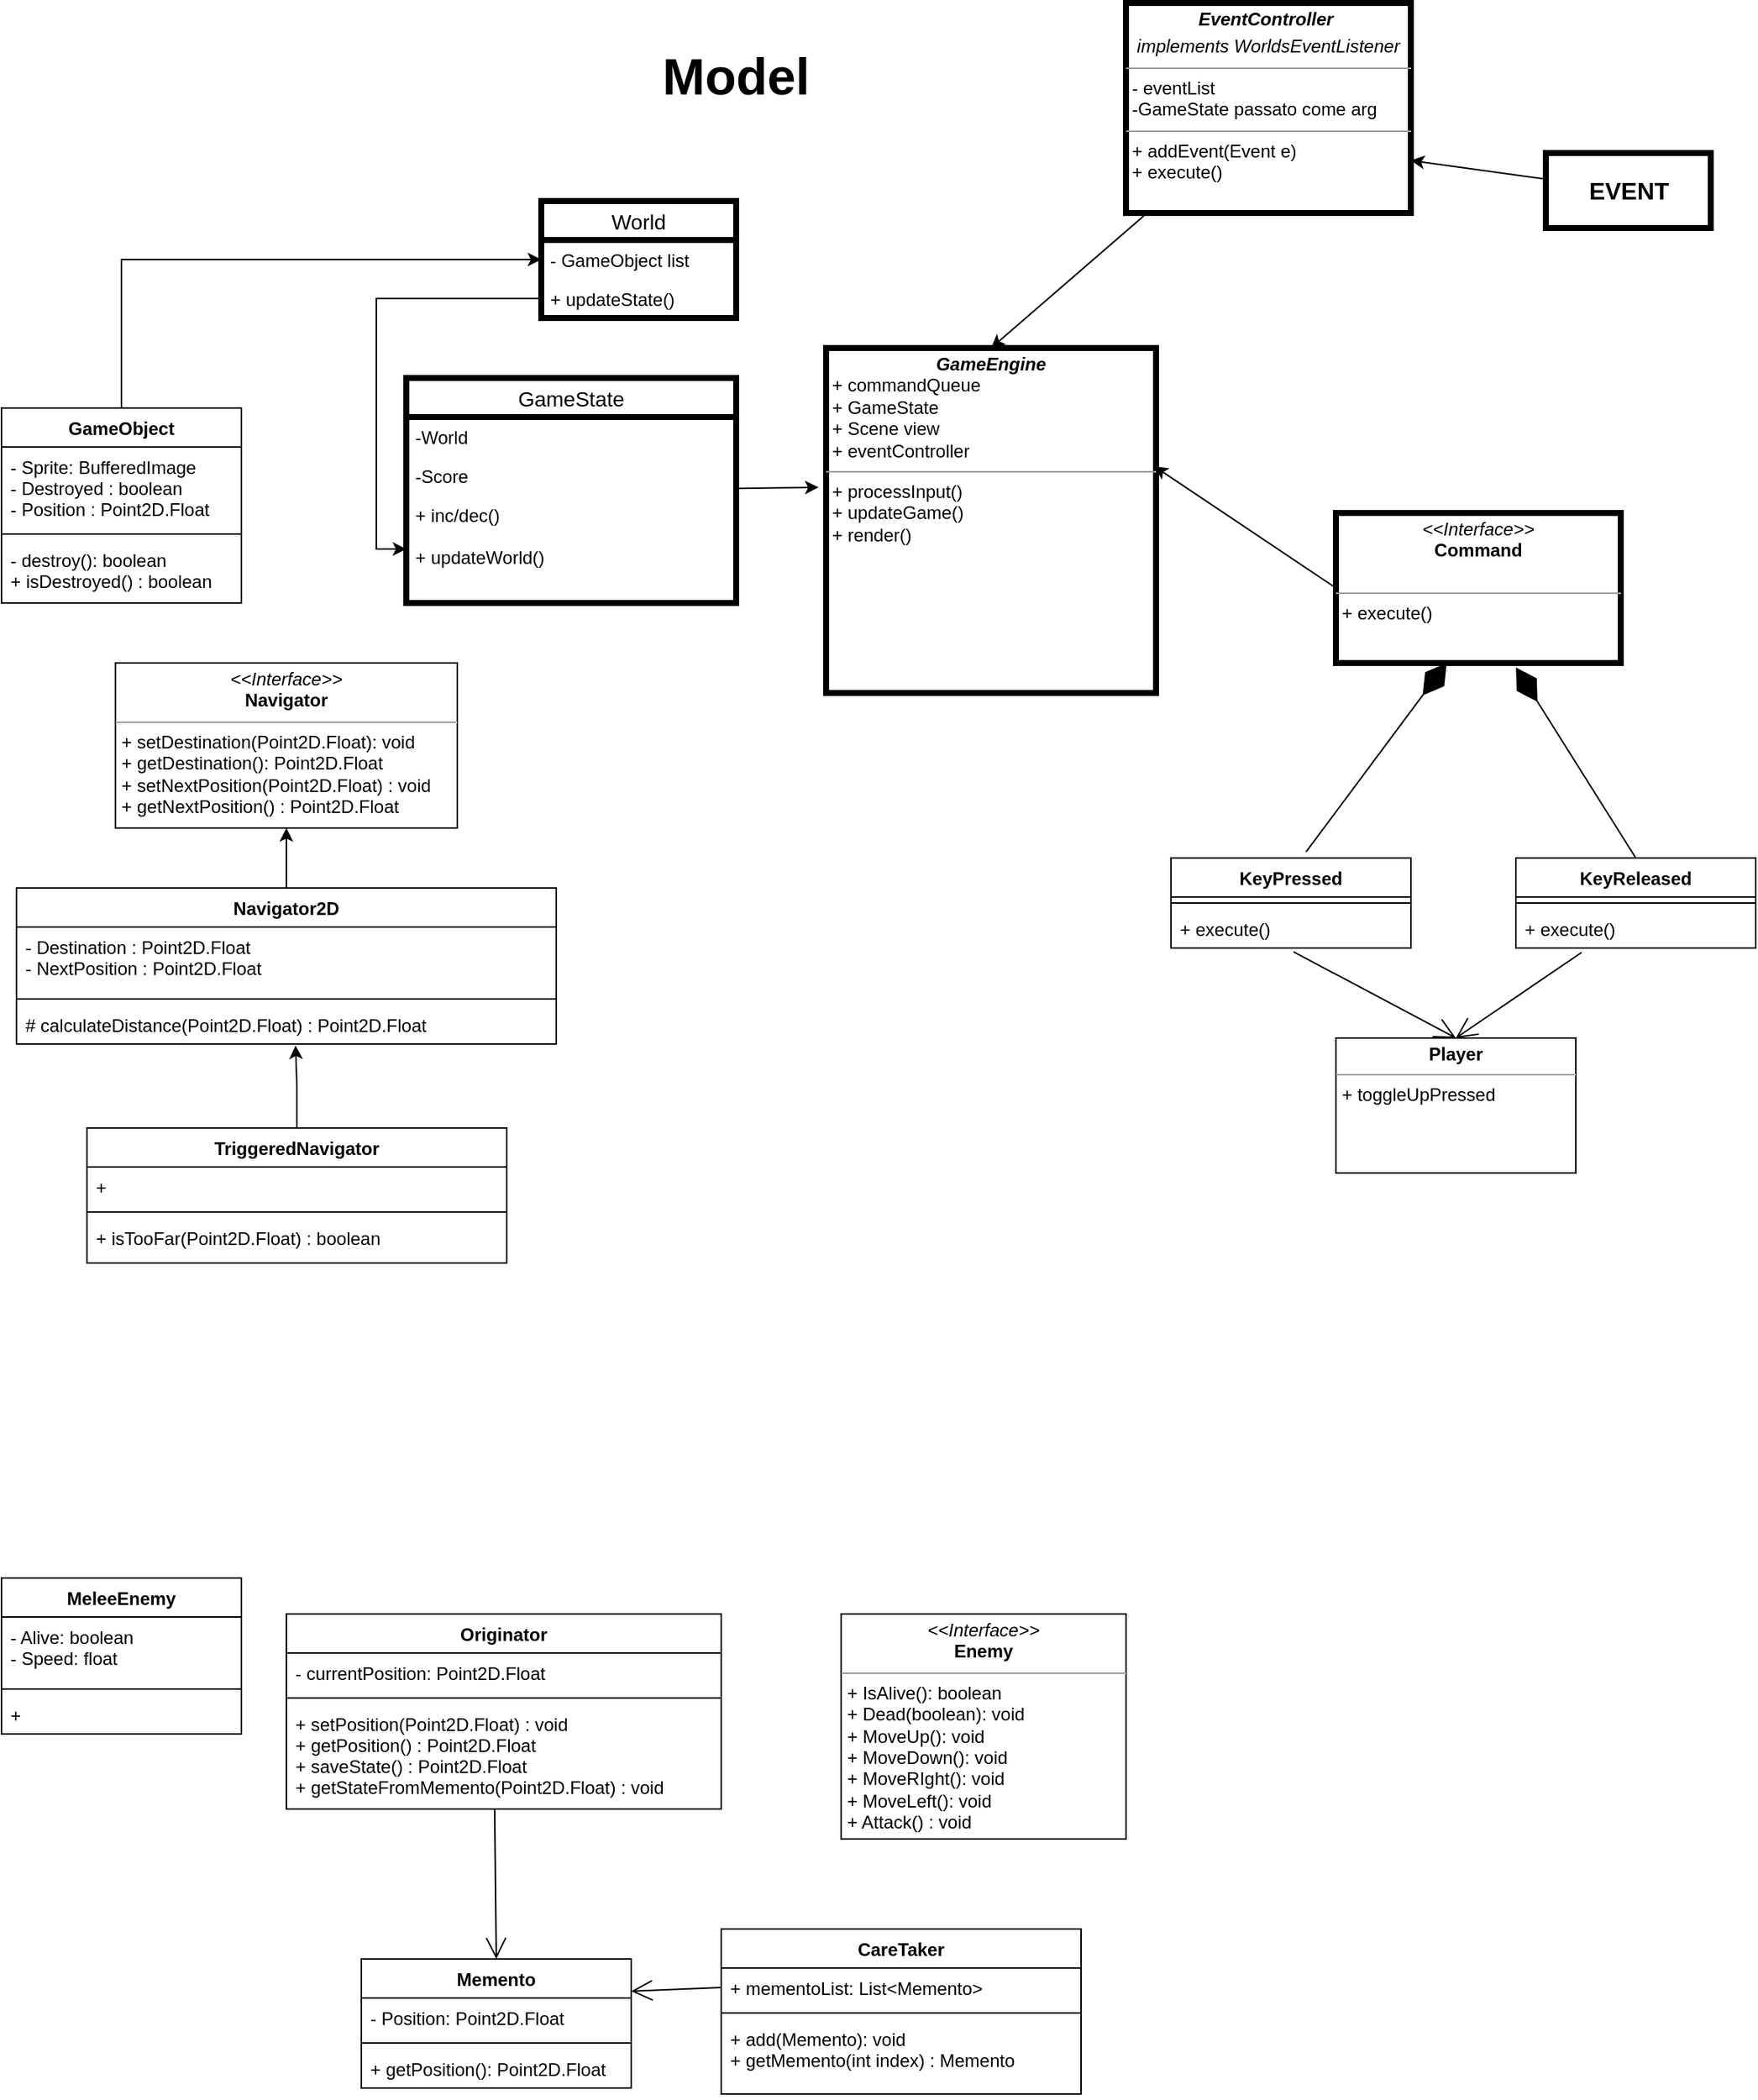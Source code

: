 <mxfile version="14.4.3" type="device"><diagram id="urXxAbXNCbR4cGVfg7oY" name="Page-1"><mxGraphModel dx="1935" dy="510" grid="1" gridSize="10" guides="1" tooltips="1" connect="1" arrows="1" fold="1" page="1" pageScale="1" pageWidth="827" pageHeight="1169" math="0" shadow="0"><root><mxCell id="0"/><mxCell id="1" parent="0"/><mxCell id="TSI4zpTr8US7YLuVZ_CI-4" value="Model" style="text;align=center;fontStyle=1;verticalAlign=middle;spacingLeft=3;spacingRight=3;strokeColor=none;rotatable=0;points=[[0,0.5],[1,0.5]];portConstraint=eastwest;strokeWidth=4;fontSize=34;" parent="1" vertex="1"><mxGeometry x="-340" y="50" width="160" height="50" as="geometry"/></mxCell><mxCell id="TSI4zpTr8US7YLuVZ_CI-17" style="edgeStyle=orthogonalEdgeStyle;rounded=0;orthogonalLoop=1;jettySize=auto;html=1;exitX=0.5;exitY=0;exitDx=0;exitDy=0;fontSize=14;" parent="1" source="DXashURKd3uFceGSvUYS-1" target="TSI4zpTr8US7YLuVZ_CI-13" edge="1"><mxGeometry relative="1" as="geometry"><mxPoint x="-420" y="170" as="targetPoint"/><mxPoint x="-537.5" y="240" as="sourcePoint"/></mxGeometry></mxCell><mxCell id="TSI4zpTr8US7YLuVZ_CI-12" value="World" style="swimlane;fontStyle=0;childLayout=stackLayout;horizontal=1;startSize=26;fillColor=none;horizontalStack=0;resizeParent=1;resizeParentMax=0;resizeLast=0;collapsible=1;marginBottom=0;strokeWidth=4;fontSize=14;" parent="1" vertex="1"><mxGeometry x="-390" y="162" width="130" height="78" as="geometry"/></mxCell><mxCell id="TSI4zpTr8US7YLuVZ_CI-13" value="- GameObject list" style="text;strokeColor=none;fillColor=none;align=left;verticalAlign=top;spacingLeft=4;spacingRight=4;overflow=hidden;rotatable=0;points=[[0,0.5],[1,0.5]];portConstraint=eastwest;" parent="TSI4zpTr8US7YLuVZ_CI-12" vertex="1"><mxGeometry y="26" width="130" height="26" as="geometry"/></mxCell><mxCell id="TSI4zpTr8US7YLuVZ_CI-14" value="+ updateState()" style="text;strokeColor=none;fillColor=none;align=left;verticalAlign=top;spacingLeft=4;spacingRight=4;overflow=hidden;rotatable=0;points=[[0,0.5],[1,0.5]];portConstraint=eastwest;" parent="TSI4zpTr8US7YLuVZ_CI-12" vertex="1"><mxGeometry y="52" width="130" height="26" as="geometry"/></mxCell><mxCell id="TSI4zpTr8US7YLuVZ_CI-22" value="GameState" style="swimlane;fontStyle=0;childLayout=stackLayout;horizontal=1;startSize=26;fillColor=none;horizontalStack=0;resizeParent=1;resizeParentMax=0;resizeLast=0;collapsible=1;marginBottom=0;strokeWidth=4;fontSize=14;" parent="1" vertex="1"><mxGeometry x="-480" y="280" width="220" height="150" as="geometry"/></mxCell><mxCell id="TSI4zpTr8US7YLuVZ_CI-23" value="-World" style="text;strokeColor=none;fillColor=none;align=left;verticalAlign=top;spacingLeft=4;spacingRight=4;overflow=hidden;rotatable=0;points=[[0,0.5],[1,0.5]];portConstraint=eastwest;" parent="TSI4zpTr8US7YLuVZ_CI-22" vertex="1"><mxGeometry y="26" width="220" height="26" as="geometry"/></mxCell><mxCell id="TSI4zpTr8US7YLuVZ_CI-24" value="-Score" style="text;strokeColor=none;fillColor=none;align=left;verticalAlign=top;spacingLeft=4;spacingRight=4;overflow=hidden;rotatable=0;points=[[0,0.5],[1,0.5]];portConstraint=eastwest;" parent="TSI4zpTr8US7YLuVZ_CI-22" vertex="1"><mxGeometry y="52" width="220" height="26" as="geometry"/></mxCell><mxCell id="TSI4zpTr8US7YLuVZ_CI-25" value="+ inc/dec()&#10;&#10;+ updateWorld()" style="text;strokeColor=none;fillColor=none;align=left;verticalAlign=top;spacingLeft=4;spacingRight=4;overflow=hidden;rotatable=0;points=[[0,0.5],[1,0.5]];portConstraint=eastwest;" parent="TSI4zpTr8US7YLuVZ_CI-22" vertex="1"><mxGeometry y="78" width="220" height="72" as="geometry"/></mxCell><mxCell id="TSI4zpTr8US7YLuVZ_CI-32" style="edgeStyle=orthogonalEdgeStyle;rounded=0;orthogonalLoop=1;jettySize=auto;html=1;entryX=0;entryY=0.5;entryDx=0;entryDy=0;fontSize=14;" parent="1" source="TSI4zpTr8US7YLuVZ_CI-14" target="TSI4zpTr8US7YLuVZ_CI-25" edge="1"><mxGeometry relative="1" as="geometry"/></mxCell><mxCell id="TSI4zpTr8US7YLuVZ_CI-39" value="&lt;p style=&quot;margin: 0px ; margin-top: 4px ; text-align: center&quot;&gt;&lt;i&gt;&lt;b&gt;GameEngine&lt;/b&gt;&lt;/i&gt;&lt;br&gt;&lt;/p&gt;&lt;p style=&quot;margin: 0px ; margin-left: 4px&quot;&gt;+ commandQueue&lt;/p&gt;&lt;p style=&quot;margin: 0px ; margin-left: 4px&quot;&gt;+ GameState&lt;/p&gt;&lt;p style=&quot;margin: 0px ; margin-left: 4px&quot;&gt;+ Scene view&lt;/p&gt;&lt;p style=&quot;margin: 0px ; margin-left: 4px&quot;&gt;+ eventController&lt;/p&gt;&lt;hr size=&quot;1&quot;&gt;&lt;p style=&quot;margin: 0px ; margin-left: 4px&quot;&gt;+ processInput()&lt;br&gt;+ updateGame()&lt;/p&gt;&lt;p style=&quot;margin: 0px ; margin-left: 4px&quot;&gt;+ render()&lt;/p&gt;" style="verticalAlign=top;align=left;overflow=fill;fontSize=12;fontFamily=Helvetica;html=1;strokeWidth=4;" parent="1" vertex="1"><mxGeometry x="-200" y="260" width="220" height="230" as="geometry"/></mxCell><mxCell id="TSI4zpTr8US7YLuVZ_CI-40" value="&lt;p style=&quot;margin: 0px ; margin-top: 4px ; text-align: center&quot;&gt;&lt;i&gt;&amp;lt;&amp;lt;Interface&amp;gt;&amp;gt;&lt;/i&gt;&lt;br&gt;&lt;b&gt;Command&lt;/b&gt;&lt;/p&gt;&lt;p style=&quot;margin: 0px ; margin-left: 4px&quot;&gt;&lt;br&gt;&lt;/p&gt;&lt;hr size=&quot;1&quot;&gt;&lt;p style=&quot;margin: 0px ; margin-left: 4px&quot;&gt;+ execute()&lt;/p&gt;" style="verticalAlign=top;align=left;overflow=fill;fontSize=12;fontFamily=Helvetica;html=1;strokeWidth=4;" parent="1" vertex="1"><mxGeometry x="140" y="370" width="190" height="100" as="geometry"/></mxCell><mxCell id="TSI4zpTr8US7YLuVZ_CI-41" value="" style="endArrow=classic;html=1;fontSize=14;entryX=0.995;entryY=0.343;entryDx=0;entryDy=0;entryPerimeter=0;" parent="1" target="TSI4zpTr8US7YLuVZ_CI-39" edge="1"><mxGeometry width="50" height="50" relative="1" as="geometry"><mxPoint x="140" y="420" as="sourcePoint"/><mxPoint x="-80" y="310" as="targetPoint"/></mxGeometry></mxCell><mxCell id="TSI4zpTr8US7YLuVZ_CI-42" value="" style="endArrow=classic;html=1;fontSize=14;entryX=-0.023;entryY=0.404;entryDx=0;entryDy=0;entryPerimeter=0;" parent="1" source="TSI4zpTr8US7YLuVZ_CI-22" target="TSI4zpTr8US7YLuVZ_CI-39" edge="1"><mxGeometry width="50" height="50" relative="1" as="geometry"><mxPoint x="-210" y="380" as="sourcePoint"/><mxPoint x="-160" y="330" as="targetPoint"/></mxGeometry></mxCell><mxCell id="TSI4zpTr8US7YLuVZ_CI-43" style="edgeStyle=orthogonalEdgeStyle;rounded=0;orthogonalLoop=1;jettySize=auto;html=1;exitX=0.5;exitY=1;exitDx=0;exitDy=0;fontSize=14;" parent="1" source="TSI4zpTr8US7YLuVZ_CI-39" target="TSI4zpTr8US7YLuVZ_CI-39" edge="1"><mxGeometry relative="1" as="geometry"/></mxCell><mxCell id="SkAIFDQF4oIbRnaU9F2_-1" value="&lt;p style=&quot;margin: 0px ; margin-top: 4px ; text-align: center&quot;&gt;&lt;i&gt;&lt;b&gt;EventController&amp;nbsp;&lt;/b&gt;&lt;/i&gt;&lt;/p&gt;&lt;p style=&quot;margin: 0px ; margin-top: 4px ; text-align: center&quot;&gt;&lt;i&gt;implements WorldsEventListener&lt;/i&gt;&lt;/p&gt;&lt;hr size=&quot;1&quot;&gt;&lt;p style=&quot;margin: 0px ; margin-left: 4px&quot;&gt;- eventList&lt;br&gt;&lt;/p&gt;&lt;p style=&quot;margin: 0px ; margin-left: 4px&quot;&gt;-GameState passato come arg&lt;/p&gt;&lt;hr size=&quot;1&quot;&gt;&lt;p style=&quot;margin: 0px ; margin-left: 4px&quot;&gt;+ addEvent(Event e)&lt;/p&gt;&lt;p style=&quot;margin: 0px ; margin-left: 4px&quot;&gt;+ execute()&lt;/p&gt;" style="verticalAlign=top;align=left;overflow=fill;fontSize=12;fontFamily=Helvetica;html=1;strokeWidth=4;" parent="1" vertex="1"><mxGeometry y="30" width="190" height="140" as="geometry"/></mxCell><mxCell id="SkAIFDQF4oIbRnaU9F2_-4" value="" style="endArrow=classic;html=1;fontSize=14;entryX=0.5;entryY=0;entryDx=0;entryDy=0;" parent="1" source="SkAIFDQF4oIbRnaU9F2_-1" target="TSI4zpTr8US7YLuVZ_CI-39" edge="1"><mxGeometry width="50" height="50" relative="1" as="geometry"><mxPoint x="-18.9" y="231.11" as="sourcePoint"/><mxPoint x="-100.0" y="150.0" as="targetPoint"/></mxGeometry></mxCell><mxCell id="SkAIFDQF4oIbRnaU9F2_-5" value="EVENT" style="html=1;strokeWidth=4;fontSize=16;fontStyle=1" parent="1" vertex="1"><mxGeometry x="280" y="130" width="110" height="50" as="geometry"/></mxCell><mxCell id="SkAIFDQF4oIbRnaU9F2_-6" value="" style="endArrow=classic;html=1;fontSize=14;entryX=1;entryY=0.75;entryDx=0;entryDy=0;" parent="1" source="SkAIFDQF4oIbRnaU9F2_-5" target="SkAIFDQF4oIbRnaU9F2_-1" edge="1"><mxGeometry width="50" height="50" relative="1" as="geometry"><mxPoint x="41.562" y="180.0" as="sourcePoint"/><mxPoint x="-40" y="270" as="targetPoint"/></mxGeometry></mxCell><mxCell id="DEwSpWN7NWcG499Knv-c-1" value="KeyPressed" style="swimlane;fontStyle=1;align=center;verticalAlign=top;childLayout=stackLayout;horizontal=1;startSize=26;horizontalStack=0;resizeParent=1;resizeParentMax=0;resizeLast=0;collapsible=1;marginBottom=0;" parent="1" vertex="1"><mxGeometry x="30" y="600" width="160" height="60" as="geometry"/></mxCell><mxCell id="DEwSpWN7NWcG499Knv-c-3" value="" style="line;strokeWidth=1;fillColor=none;align=left;verticalAlign=middle;spacingTop=-1;spacingLeft=3;spacingRight=3;rotatable=0;labelPosition=right;points=[];portConstraint=eastwest;" parent="DEwSpWN7NWcG499Knv-c-1" vertex="1"><mxGeometry y="26" width="160" height="8" as="geometry"/></mxCell><mxCell id="DEwSpWN7NWcG499Knv-c-4" value="+ execute()" style="text;strokeColor=none;fillColor=none;align=left;verticalAlign=top;spacingLeft=4;spacingRight=4;overflow=hidden;rotatable=0;points=[[0,0.5],[1,0.5]];portConstraint=eastwest;" parent="DEwSpWN7NWcG499Knv-c-1" vertex="1"><mxGeometry y="34" width="160" height="26" as="geometry"/></mxCell><mxCell id="DEwSpWN7NWcG499Knv-c-5" value="KeyReleased" style="swimlane;fontStyle=1;align=center;verticalAlign=top;childLayout=stackLayout;horizontal=1;startSize=26;horizontalStack=0;resizeParent=1;resizeParentMax=0;resizeLast=0;collapsible=1;marginBottom=0;" parent="1" vertex="1"><mxGeometry x="260" y="600" width="160" height="60" as="geometry"/></mxCell><mxCell id="DEwSpWN7NWcG499Knv-c-7" value="" style="line;strokeWidth=1;fillColor=none;align=left;verticalAlign=middle;spacingTop=-1;spacingLeft=3;spacingRight=3;rotatable=0;labelPosition=right;points=[];portConstraint=eastwest;" parent="DEwSpWN7NWcG499Knv-c-5" vertex="1"><mxGeometry y="26" width="160" height="8" as="geometry"/></mxCell><mxCell id="DEwSpWN7NWcG499Knv-c-8" value="+ execute()" style="text;strokeColor=none;fillColor=none;align=left;verticalAlign=top;spacingLeft=4;spacingRight=4;overflow=hidden;rotatable=0;points=[[0,0.5],[1,0.5]];portConstraint=eastwest;" parent="DEwSpWN7NWcG499Knv-c-5" vertex="1"><mxGeometry y="34" width="160" height="26" as="geometry"/></mxCell><mxCell id="DEwSpWN7NWcG499Knv-c-9" value="" style="endArrow=diamondThin;endFill=1;endSize=24;html=1;entryX=0.389;entryY=1;entryDx=0;entryDy=0;entryPerimeter=0;exitX=0.563;exitY=-0.067;exitDx=0;exitDy=0;exitPerimeter=0;" parent="1" source="DEwSpWN7NWcG499Knv-c-1" target="TSI4zpTr8US7YLuVZ_CI-40" edge="1"><mxGeometry width="160" relative="1" as="geometry"><mxPoint x="-30" y="580" as="sourcePoint"/><mxPoint x="130" y="580" as="targetPoint"/></mxGeometry></mxCell><mxCell id="DEwSpWN7NWcG499Knv-c-10" value="" style="endArrow=diamondThin;endFill=1;endSize=24;html=1;entryX=0.632;entryY=1.03;entryDx=0;entryDy=0;entryPerimeter=0;exitX=0.5;exitY=0;exitDx=0;exitDy=0;" parent="1" source="DEwSpWN7NWcG499Knv-c-5" target="TSI4zpTr8US7YLuVZ_CI-40" edge="1"><mxGeometry width="160" relative="1" as="geometry"><mxPoint x="330" y="590" as="sourcePoint"/><mxPoint x="130" y="580" as="targetPoint"/></mxGeometry></mxCell><mxCell id="DEwSpWN7NWcG499Knv-c-15" value="&lt;p style=&quot;margin: 0px ; margin-top: 4px ; text-align: center&quot;&gt;&lt;b&gt;Player&lt;/b&gt;&lt;/p&gt;&lt;hr size=&quot;1&quot;&gt;&lt;p style=&quot;margin: 0px ; margin-left: 4px&quot;&gt;+ toggleUpPressed&lt;/p&gt;&lt;p style=&quot;margin: 0px ; margin-left: 4px&quot;&gt;&lt;br&gt;&lt;/p&gt;" style="verticalAlign=top;align=left;overflow=fill;fontSize=12;fontFamily=Helvetica;html=1;" parent="1" vertex="1"><mxGeometry x="140" y="720" width="160" height="90" as="geometry"/></mxCell><mxCell id="DEwSpWN7NWcG499Knv-c-16" value="" style="endArrow=open;endFill=1;endSize=12;html=1;entryX=0.5;entryY=0;entryDx=0;entryDy=0;exitX=0.511;exitY=1.099;exitDx=0;exitDy=0;exitPerimeter=0;" parent="1" source="DEwSpWN7NWcG499Knv-c-4" target="DEwSpWN7NWcG499Knv-c-15" edge="1"><mxGeometry width="160" relative="1" as="geometry"><mxPoint x="-50" y="670" as="sourcePoint"/><mxPoint x="110" y="670" as="targetPoint"/></mxGeometry></mxCell><mxCell id="DEwSpWN7NWcG499Knv-c-17" value="" style="endArrow=open;endFill=1;endSize=12;html=1;exitX=0.274;exitY=1.115;exitDx=0;exitDy=0;exitPerimeter=0;entryX=0.5;entryY=0;entryDx=0;entryDy=0;" parent="1" source="DEwSpWN7NWcG499Knv-c-8" target="DEwSpWN7NWcG499Knv-c-15" edge="1"><mxGeometry width="160" relative="1" as="geometry"><mxPoint x="100" y="810" as="sourcePoint"/><mxPoint x="260" y="810" as="targetPoint"/></mxGeometry></mxCell><mxCell id="DXashURKd3uFceGSvUYS-1" value="GameObject" style="swimlane;fontStyle=1;align=center;verticalAlign=top;childLayout=stackLayout;horizontal=1;startSize=26;horizontalStack=0;resizeParent=1;resizeParentMax=0;resizeLast=0;collapsible=1;marginBottom=0;" parent="1" vertex="1"><mxGeometry x="-750" y="300" width="160" height="130" as="geometry"/></mxCell><mxCell id="DXashURKd3uFceGSvUYS-2" value="- Sprite: BufferedImage&#10;- Destroyed : boolean&#10;- Position : Point2D.Float" style="text;strokeColor=none;fillColor=none;align=left;verticalAlign=top;spacingLeft=4;spacingRight=4;overflow=hidden;rotatable=0;points=[[0,0.5],[1,0.5]];portConstraint=eastwest;" parent="DXashURKd3uFceGSvUYS-1" vertex="1"><mxGeometry y="26" width="160" height="54" as="geometry"/></mxCell><mxCell id="DXashURKd3uFceGSvUYS-3" value="" style="line;strokeWidth=1;fillColor=none;align=left;verticalAlign=middle;spacingTop=-1;spacingLeft=3;spacingRight=3;rotatable=0;labelPosition=right;points=[];portConstraint=eastwest;" parent="DXashURKd3uFceGSvUYS-1" vertex="1"><mxGeometry y="80" width="160" height="8" as="geometry"/></mxCell><mxCell id="DXashURKd3uFceGSvUYS-4" value="- destroy(): boolean&#10;+ isDestroyed() : boolean" style="text;strokeColor=none;fillColor=none;align=left;verticalAlign=top;spacingLeft=4;spacingRight=4;overflow=hidden;rotatable=0;points=[[0,0.5],[1,0.5]];portConstraint=eastwest;" parent="DXashURKd3uFceGSvUYS-1" vertex="1"><mxGeometry y="88" width="160" height="42" as="geometry"/></mxCell><mxCell id="DXashURKd3uFceGSvUYS-9" value="&lt;p style=&quot;margin: 0px ; margin-top: 4px ; text-align: center&quot;&gt;&lt;i&gt;&amp;lt;&amp;lt;Interface&amp;gt;&amp;gt;&lt;/i&gt;&lt;br&gt;&lt;b&gt;Enemy&lt;/b&gt;&lt;/p&gt;&lt;hr size=&quot;1&quot;&gt;&lt;p style=&quot;margin: 0px ; margin-left: 4px&quot;&gt;+ IsAlive(): boolean&lt;br&gt;+ Dead(boolean): void&lt;/p&gt;&lt;p style=&quot;margin: 0px ; margin-left: 4px&quot;&gt;+ MoveUp(): void&lt;/p&gt;&lt;p style=&quot;margin: 0px ; margin-left: 4px&quot;&gt;+ MoveDown(): void&lt;/p&gt;&lt;p style=&quot;margin: 0px ; margin-left: 4px&quot;&gt;+ MoveRIght(): void&lt;/p&gt;&lt;p style=&quot;margin: 0px ; margin-left: 4px&quot;&gt;+ MoveLeft(): void&lt;/p&gt;&lt;p style=&quot;margin: 0px ; margin-left: 4px&quot;&gt;+ Attack() : void&lt;/p&gt;" style="verticalAlign=top;align=left;overflow=fill;fontSize=12;fontFamily=Helvetica;html=1;" parent="1" vertex="1"><mxGeometry x="-190" y="1104" width="190" height="150" as="geometry"/></mxCell><mxCell id="DXashURKd3uFceGSvUYS-10" value="MeleeEnemy" style="swimlane;fontStyle=1;align=center;verticalAlign=top;childLayout=stackLayout;horizontal=1;startSize=26;horizontalStack=0;resizeParent=1;resizeParentMax=0;resizeLast=0;collapsible=1;marginBottom=0;" parent="1" vertex="1"><mxGeometry x="-750" y="1080" width="160" height="104" as="geometry"/></mxCell><mxCell id="DXashURKd3uFceGSvUYS-11" value="- Alive: boolean&#10;- Speed: float" style="text;strokeColor=none;fillColor=none;align=left;verticalAlign=top;spacingLeft=4;spacingRight=4;overflow=hidden;rotatable=0;points=[[0,0.5],[1,0.5]];portConstraint=eastwest;" parent="DXashURKd3uFceGSvUYS-10" vertex="1"><mxGeometry y="26" width="160" height="44" as="geometry"/></mxCell><mxCell id="DXashURKd3uFceGSvUYS-12" value="" style="line;strokeWidth=1;fillColor=none;align=left;verticalAlign=middle;spacingTop=-1;spacingLeft=3;spacingRight=3;rotatable=0;labelPosition=right;points=[];portConstraint=eastwest;" parent="DXashURKd3uFceGSvUYS-10" vertex="1"><mxGeometry y="70" width="160" height="8" as="geometry"/></mxCell><mxCell id="DXashURKd3uFceGSvUYS-13" value="+ " style="text;strokeColor=none;fillColor=none;align=left;verticalAlign=top;spacingLeft=4;spacingRight=4;overflow=hidden;rotatable=0;points=[[0,0.5],[1,0.5]];portConstraint=eastwest;" parent="DXashURKd3uFceGSvUYS-10" vertex="1"><mxGeometry y="78" width="160" height="26" as="geometry"/></mxCell><mxCell id="DXashURKd3uFceGSvUYS-14" value="Memento" style="swimlane;fontStyle=1;align=center;verticalAlign=top;childLayout=stackLayout;horizontal=1;startSize=26;horizontalStack=0;resizeParent=1;resizeParentMax=0;resizeLast=0;collapsible=1;marginBottom=0;" parent="1" vertex="1"><mxGeometry x="-510" y="1334" width="180" height="86" as="geometry"/></mxCell><mxCell id="DXashURKd3uFceGSvUYS-15" value="- Position: Point2D.Float" style="text;strokeColor=none;fillColor=none;align=left;verticalAlign=top;spacingLeft=4;spacingRight=4;overflow=hidden;rotatable=0;points=[[0,0.5],[1,0.5]];portConstraint=eastwest;" parent="DXashURKd3uFceGSvUYS-14" vertex="1"><mxGeometry y="26" width="180" height="26" as="geometry"/></mxCell><mxCell id="DXashURKd3uFceGSvUYS-16" value="" style="line;strokeWidth=1;fillColor=none;align=left;verticalAlign=middle;spacingTop=-1;spacingLeft=3;spacingRight=3;rotatable=0;labelPosition=right;points=[];portConstraint=eastwest;" parent="DXashURKd3uFceGSvUYS-14" vertex="1"><mxGeometry y="52" width="180" height="8" as="geometry"/></mxCell><mxCell id="DXashURKd3uFceGSvUYS-17" value="+ getPosition(): Point2D.Float" style="text;strokeColor=none;fillColor=none;align=left;verticalAlign=top;spacingLeft=4;spacingRight=4;overflow=hidden;rotatable=0;points=[[0,0.5],[1,0.5]];portConstraint=eastwest;" parent="DXashURKd3uFceGSvUYS-14" vertex="1"><mxGeometry y="60" width="180" height="26" as="geometry"/></mxCell><mxCell id="DXashURKd3uFceGSvUYS-18" value="Originator" style="swimlane;fontStyle=1;align=center;verticalAlign=top;childLayout=stackLayout;horizontal=1;startSize=26;horizontalStack=0;resizeParent=1;resizeParentMax=0;resizeLast=0;collapsible=1;marginBottom=0;" parent="1" vertex="1"><mxGeometry x="-560" y="1104" width="290" height="130" as="geometry"/></mxCell><mxCell id="DXashURKd3uFceGSvUYS-19" value="- currentPosition: Point2D.Float" style="text;strokeColor=none;fillColor=none;align=left;verticalAlign=top;spacingLeft=4;spacingRight=4;overflow=hidden;rotatable=0;points=[[0,0.5],[1,0.5]];portConstraint=eastwest;" parent="DXashURKd3uFceGSvUYS-18" vertex="1"><mxGeometry y="26" width="290" height="26" as="geometry"/></mxCell><mxCell id="DXashURKd3uFceGSvUYS-20" value="" style="line;strokeWidth=1;fillColor=none;align=left;verticalAlign=middle;spacingTop=-1;spacingLeft=3;spacingRight=3;rotatable=0;labelPosition=right;points=[];portConstraint=eastwest;" parent="DXashURKd3uFceGSvUYS-18" vertex="1"><mxGeometry y="52" width="290" height="8" as="geometry"/></mxCell><mxCell id="DXashURKd3uFceGSvUYS-21" value="+ setPosition(Point2D.Float) : void&#10;+ getPosition() : Point2D.Float&#10;+ saveState() : Point2D.Float&#10;+ getStateFromMemento(Point2D.Float) : void" style="text;strokeColor=none;fillColor=none;align=left;verticalAlign=top;spacingLeft=4;spacingRight=4;overflow=hidden;rotatable=0;points=[[0,0.5],[1,0.5]];portConstraint=eastwest;" parent="DXashURKd3uFceGSvUYS-18" vertex="1"><mxGeometry y="60" width="290" height="70" as="geometry"/></mxCell><mxCell id="zyxAbjBXWeTQXXjGyprz-1" value="CareTaker" style="swimlane;fontStyle=1;align=center;verticalAlign=top;childLayout=stackLayout;horizontal=1;startSize=26;horizontalStack=0;resizeParent=1;resizeParentMax=0;resizeLast=0;collapsible=1;marginBottom=0;" parent="1" vertex="1"><mxGeometry x="-270" y="1314" width="240" height="110" as="geometry"/></mxCell><mxCell id="zyxAbjBXWeTQXXjGyprz-2" value="+ mementoList: List&lt;Memento&gt;" style="text;strokeColor=none;fillColor=none;align=left;verticalAlign=top;spacingLeft=4;spacingRight=4;overflow=hidden;rotatable=0;points=[[0,0.5],[1,0.5]];portConstraint=eastwest;" parent="zyxAbjBXWeTQXXjGyprz-1" vertex="1"><mxGeometry y="26" width="240" height="26" as="geometry"/></mxCell><mxCell id="zyxAbjBXWeTQXXjGyprz-3" value="" style="line;strokeWidth=1;fillColor=none;align=left;verticalAlign=middle;spacingTop=-1;spacingLeft=3;spacingRight=3;rotatable=0;labelPosition=right;points=[];portConstraint=eastwest;" parent="zyxAbjBXWeTQXXjGyprz-1" vertex="1"><mxGeometry y="52" width="240" height="8" as="geometry"/></mxCell><mxCell id="zyxAbjBXWeTQXXjGyprz-4" value="+ add(Memento): void&#10;+ getMemento(int index) : Memento" style="text;strokeColor=none;fillColor=none;align=left;verticalAlign=top;spacingLeft=4;spacingRight=4;overflow=hidden;rotatable=0;points=[[0,0.5],[1,0.5]];portConstraint=eastwest;" parent="zyxAbjBXWeTQXXjGyprz-1" vertex="1"><mxGeometry y="60" width="240" height="50" as="geometry"/></mxCell><mxCell id="zyxAbjBXWeTQXXjGyprz-5" value="" style="endArrow=open;endFill=1;endSize=12;html=1;entryX=1;entryY=0.25;entryDx=0;entryDy=0;exitX=0;exitY=0.5;exitDx=0;exitDy=0;" parent="1" source="zyxAbjBXWeTQXXjGyprz-2" target="DXashURKd3uFceGSvUYS-14" edge="1"><mxGeometry width="160" relative="1" as="geometry"><mxPoint x="-290" y="1234" as="sourcePoint"/><mxPoint x="-130" y="1234" as="targetPoint"/></mxGeometry></mxCell><mxCell id="zyxAbjBXWeTQXXjGyprz-6" value="" style="endArrow=open;endFill=1;endSize=12;html=1;exitX=0.479;exitY=1;exitDx=0;exitDy=0;exitPerimeter=0;entryX=0.5;entryY=0;entryDx=0;entryDy=0;" parent="1" source="DXashURKd3uFceGSvUYS-21" target="DXashURKd3uFceGSvUYS-14" edge="1"><mxGeometry width="160" relative="1" as="geometry"><mxPoint x="-290" y="1234" as="sourcePoint"/><mxPoint x="-130" y="1234" as="targetPoint"/></mxGeometry></mxCell><mxCell id="Hi4pjQUpPl3SsEwOyN8v-1" value="&lt;p style=&quot;margin: 0px ; margin-top: 4px ; text-align: center&quot;&gt;&lt;i&gt;&amp;lt;&amp;lt;Interface&amp;gt;&amp;gt;&lt;/i&gt;&lt;br&gt;&lt;b&gt;Navigator&lt;/b&gt;&lt;/p&gt;&lt;hr size=&quot;1&quot;&gt;&lt;p style=&quot;margin: 0px ; margin-left: 4px&quot;&gt;+ setDestination(Point2D.Float): void&lt;br&gt;+ getDestination(): Point2D.Float&lt;/p&gt;&lt;p style=&quot;margin: 0px ; margin-left: 4px&quot;&gt;+ setNextPosition(Point2D.Float) : void&lt;/p&gt;&lt;p style=&quot;margin: 0px ; margin-left: 4px&quot;&gt;+ getNextPosition() : Point2D.Float&lt;/p&gt;" style="verticalAlign=top;align=left;overflow=fill;fontSize=12;fontFamily=Helvetica;html=1;" vertex="1" parent="1"><mxGeometry x="-674" y="470" width="228" height="110" as="geometry"/></mxCell><mxCell id="Hi4pjQUpPl3SsEwOyN8v-12" style="edgeStyle=orthogonalEdgeStyle;rounded=0;orthogonalLoop=1;jettySize=auto;html=1;exitX=0.5;exitY=0;exitDx=0;exitDy=0;entryX=0.5;entryY=1;entryDx=0;entryDy=0;" edge="1" parent="1" source="Hi4pjQUpPl3SsEwOyN8v-2" target="Hi4pjQUpPl3SsEwOyN8v-1"><mxGeometry relative="1" as="geometry"/></mxCell><mxCell id="Hi4pjQUpPl3SsEwOyN8v-2" value="Navigator2D" style="swimlane;fontStyle=1;align=center;verticalAlign=top;childLayout=stackLayout;horizontal=1;startSize=26;horizontalStack=0;resizeParent=1;resizeParentMax=0;resizeLast=0;collapsible=1;marginBottom=0;" vertex="1" parent="1"><mxGeometry x="-740" y="620" width="360" height="104" as="geometry"/></mxCell><mxCell id="Hi4pjQUpPl3SsEwOyN8v-3" value="- Destination : Point2D.Float&#10;- NextPosition : Point2D.Float" style="text;strokeColor=none;fillColor=none;align=left;verticalAlign=top;spacingLeft=4;spacingRight=4;overflow=hidden;rotatable=0;points=[[0,0.5],[1,0.5]];portConstraint=eastwest;" vertex="1" parent="Hi4pjQUpPl3SsEwOyN8v-2"><mxGeometry y="26" width="360" height="44" as="geometry"/></mxCell><mxCell id="Hi4pjQUpPl3SsEwOyN8v-4" value="" style="line;strokeWidth=1;fillColor=none;align=left;verticalAlign=middle;spacingTop=-1;spacingLeft=3;spacingRight=3;rotatable=0;labelPosition=right;points=[];portConstraint=eastwest;" vertex="1" parent="Hi4pjQUpPl3SsEwOyN8v-2"><mxGeometry y="70" width="360" height="8" as="geometry"/></mxCell><mxCell id="Hi4pjQUpPl3SsEwOyN8v-5" value="# calculateDistance(Point2D.Float) : Point2D.Float" style="text;strokeColor=none;fillColor=none;align=left;verticalAlign=top;spacingLeft=4;spacingRight=4;overflow=hidden;rotatable=0;points=[[0,0.5],[1,0.5]];portConstraint=eastwest;" vertex="1" parent="Hi4pjQUpPl3SsEwOyN8v-2"><mxGeometry y="78" width="360" height="26" as="geometry"/></mxCell><mxCell id="Hi4pjQUpPl3SsEwOyN8v-11" style="edgeStyle=orthogonalEdgeStyle;rounded=0;orthogonalLoop=1;jettySize=auto;html=1;exitX=0.5;exitY=0;exitDx=0;exitDy=0;entryX=0.517;entryY=1.038;entryDx=0;entryDy=0;entryPerimeter=0;" edge="1" parent="1" source="Hi4pjQUpPl3SsEwOyN8v-6" target="Hi4pjQUpPl3SsEwOyN8v-5"><mxGeometry relative="1" as="geometry"><mxPoint x="-559" y="770" as="targetPoint"/></mxGeometry></mxCell><mxCell id="Hi4pjQUpPl3SsEwOyN8v-6" value="TriggeredNavigator" style="swimlane;fontStyle=1;align=center;verticalAlign=top;childLayout=stackLayout;horizontal=1;startSize=26;horizontalStack=0;resizeParent=1;resizeParentMax=0;resizeLast=0;collapsible=1;marginBottom=0;" vertex="1" parent="1"><mxGeometry x="-693" y="780" width="280" height="90" as="geometry"/></mxCell><mxCell id="Hi4pjQUpPl3SsEwOyN8v-7" value="+" style="text;strokeColor=none;fillColor=none;align=left;verticalAlign=top;spacingLeft=4;spacingRight=4;overflow=hidden;rotatable=0;points=[[0,0.5],[1,0.5]];portConstraint=eastwest;" vertex="1" parent="Hi4pjQUpPl3SsEwOyN8v-6"><mxGeometry y="26" width="280" height="26" as="geometry"/></mxCell><mxCell id="Hi4pjQUpPl3SsEwOyN8v-8" value="" style="line;strokeWidth=1;fillColor=none;align=left;verticalAlign=middle;spacingTop=-1;spacingLeft=3;spacingRight=3;rotatable=0;labelPosition=right;points=[];portConstraint=eastwest;" vertex="1" parent="Hi4pjQUpPl3SsEwOyN8v-6"><mxGeometry y="52" width="280" height="8" as="geometry"/></mxCell><mxCell id="Hi4pjQUpPl3SsEwOyN8v-9" value="+ isTooFar(Point2D.Float) : boolean" style="text;strokeColor=none;fillColor=none;align=left;verticalAlign=top;spacingLeft=4;spacingRight=4;overflow=hidden;rotatable=0;points=[[0,0.5],[1,0.5]];portConstraint=eastwest;" vertex="1" parent="Hi4pjQUpPl3SsEwOyN8v-6"><mxGeometry y="60" width="280" height="30" as="geometry"/></mxCell></root></mxGraphModel></diagram></mxfile>